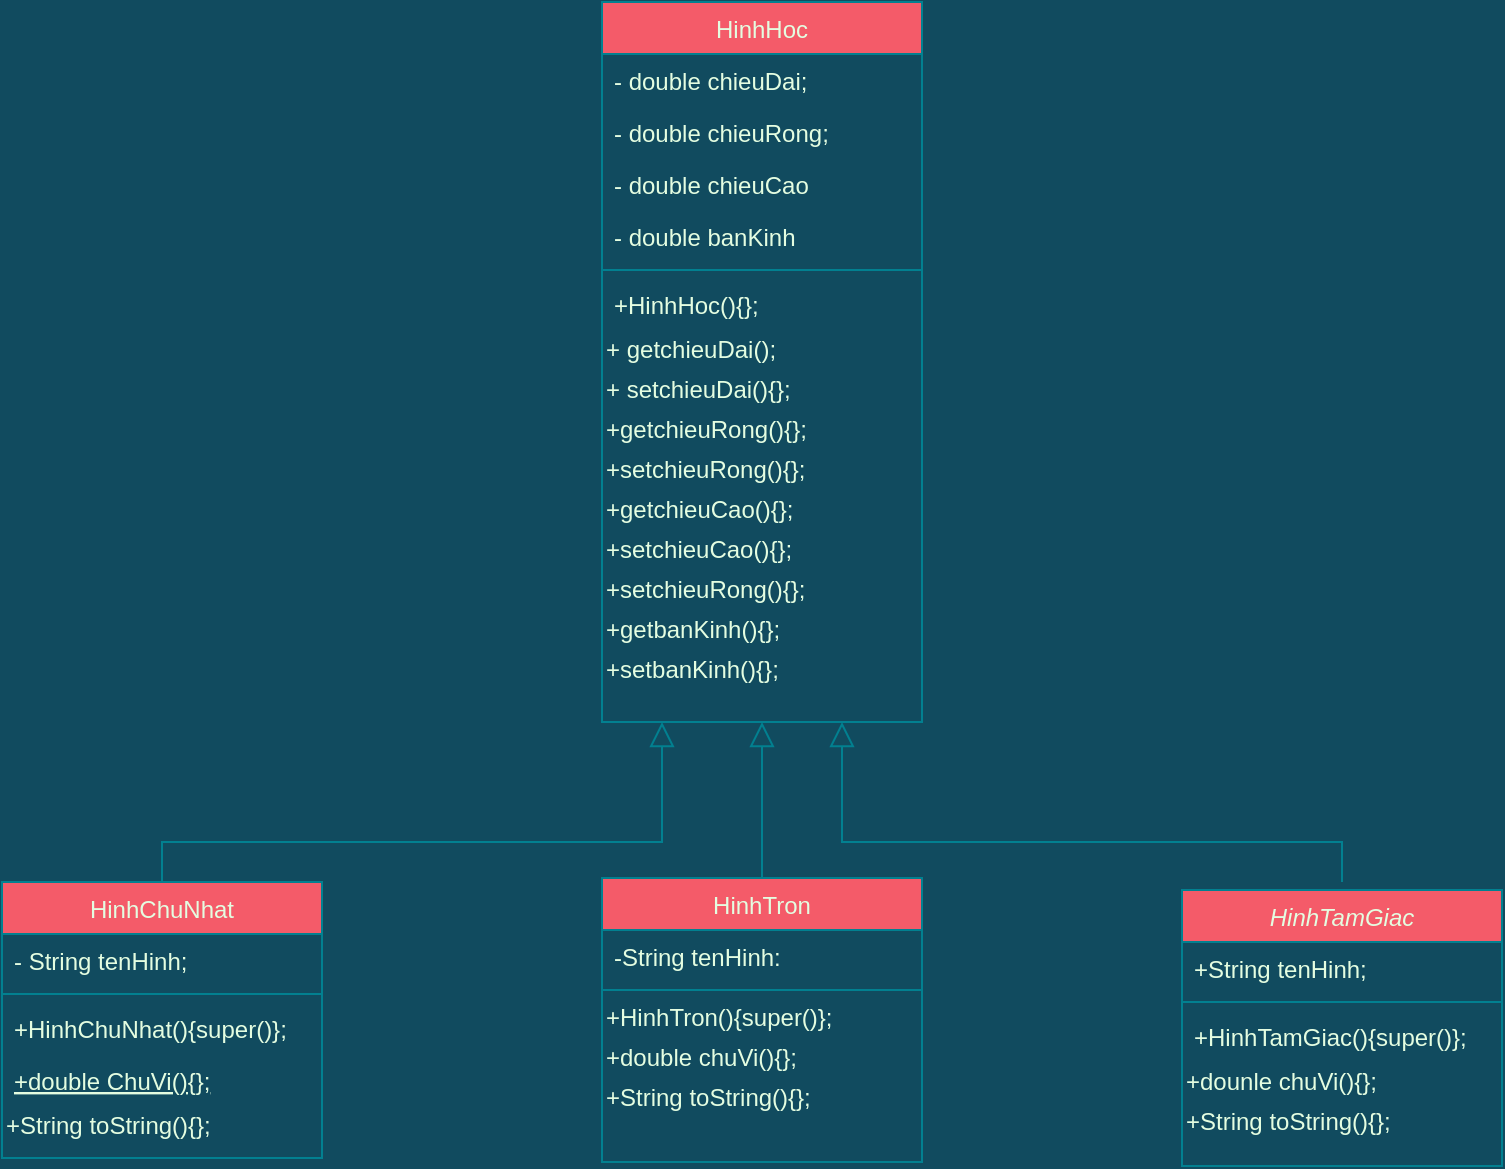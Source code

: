 <mxfile version="13.7.7" type="github">
  <diagram id="C5RBs43oDa-KdzZeNtuy" name="Page-1">
    <mxGraphModel dx="768" dy="415" grid="1" gridSize="10" guides="1" tooltips="1" connect="1" arrows="1" fold="1" page="1" pageScale="1" pageWidth="827" pageHeight="1169" background="#114B5F" math="0" shadow="0">
      <root>
        <mxCell id="WIyWlLk6GJQsqaUBKTNV-0" />
        <mxCell id="WIyWlLk6GJQsqaUBKTNV-1" parent="WIyWlLk6GJQsqaUBKTNV-0" />
        <mxCell id="zkfFHV4jXpPFQw0GAbJ--16" value="" style="endArrow=block;endSize=10;endFill=0;shadow=0;strokeWidth=1;rounded=0;edgeStyle=elbowEdgeStyle;elbow=vertical;labelBackgroundColor=#114B5F;strokeColor=#028090;fontColor=#E4FDE1;entryX=0.5;entryY=1;entryDx=0;entryDy=0;" parent="WIyWlLk6GJQsqaUBKTNV-1" source="zkfFHV4jXpPFQw0GAbJ--13" target="zkfFHV4jXpPFQw0GAbJ--17" edge="1">
          <mxGeometry width="160" relative="1" as="geometry">
            <mxPoint x="210" y="373" as="sourcePoint" />
            <mxPoint x="370" y="460" as="targetPoint" />
            <Array as="points">
              <mxPoint x="400" y="520" />
              <mxPoint x="370" y="490" />
              <mxPoint x="370" y="460" />
              <mxPoint x="370" y="490" />
            </Array>
          </mxGeometry>
        </mxCell>
        <mxCell id="zkfFHV4jXpPFQw0GAbJ--17" value="HinhHoc" style="swimlane;fontStyle=0;align=center;verticalAlign=top;childLayout=stackLayout;horizontal=1;startSize=26;horizontalStack=0;resizeParent=1;resizeLast=0;collapsible=1;marginBottom=0;rounded=0;shadow=0;strokeWidth=1;fontColor=#E4FDE1;fillColor=#F45B69;strokeColor=#028090;" parent="WIyWlLk6GJQsqaUBKTNV-1" vertex="1">
          <mxGeometry x="320" y="100" width="160" height="360" as="geometry">
            <mxRectangle x="550" y="140" width="160" height="26" as="alternateBounds" />
          </mxGeometry>
        </mxCell>
        <mxCell id="zkfFHV4jXpPFQw0GAbJ--18" value="- double chieuDai;&#xa;" style="text;align=left;verticalAlign=top;spacingLeft=4;spacingRight=4;overflow=hidden;rotatable=0;points=[[0,0.5],[1,0.5]];portConstraint=eastwest;fontColor=#E4FDE1;" parent="zkfFHV4jXpPFQw0GAbJ--17" vertex="1">
          <mxGeometry y="26" width="160" height="26" as="geometry" />
        </mxCell>
        <mxCell id="zkfFHV4jXpPFQw0GAbJ--19" value="- double chieuRong;" style="text;align=left;verticalAlign=top;spacingLeft=4;spacingRight=4;overflow=hidden;rotatable=0;points=[[0,0.5],[1,0.5]];portConstraint=eastwest;rounded=0;shadow=0;html=0;fontColor=#E4FDE1;" parent="zkfFHV4jXpPFQw0GAbJ--17" vertex="1">
          <mxGeometry y="52" width="160" height="26" as="geometry" />
        </mxCell>
        <mxCell id="zkfFHV4jXpPFQw0GAbJ--20" value="- double chieuCao" style="text;align=left;verticalAlign=top;spacingLeft=4;spacingRight=4;overflow=hidden;rotatable=0;points=[[0,0.5],[1,0.5]];portConstraint=eastwest;rounded=0;shadow=0;html=0;fontColor=#E4FDE1;" parent="zkfFHV4jXpPFQw0GAbJ--17" vertex="1">
          <mxGeometry y="78" width="160" height="26" as="geometry" />
        </mxCell>
        <mxCell id="zkfFHV4jXpPFQw0GAbJ--21" value="- double banKinh" style="text;align=left;verticalAlign=top;spacingLeft=4;spacingRight=4;overflow=hidden;rotatable=0;points=[[0,0.5],[1,0.5]];portConstraint=eastwest;rounded=0;shadow=0;html=0;fontColor=#E4FDE1;" parent="zkfFHV4jXpPFQw0GAbJ--17" vertex="1">
          <mxGeometry y="104" width="160" height="26" as="geometry" />
        </mxCell>
        <mxCell id="zkfFHV4jXpPFQw0GAbJ--23" value="" style="line;html=1;strokeWidth=1;align=left;verticalAlign=middle;spacingTop=-1;spacingLeft=3;spacingRight=3;rotatable=0;labelPosition=right;points=[];portConstraint=eastwest;fontColor=#E4FDE1;labelBackgroundColor=#114B5F;fillColor=#F45B69;strokeColor=#028090;" parent="zkfFHV4jXpPFQw0GAbJ--17" vertex="1">
          <mxGeometry y="130" width="160" height="8" as="geometry" />
        </mxCell>
        <mxCell id="zkfFHV4jXpPFQw0GAbJ--24" value="+HinhHoc(){};" style="text;align=left;verticalAlign=top;spacingLeft=4;spacingRight=4;overflow=hidden;rotatable=0;points=[[0,0.5],[1,0.5]];portConstraint=eastwest;fontColor=#E4FDE1;" parent="zkfFHV4jXpPFQw0GAbJ--17" vertex="1">
          <mxGeometry y="138" width="160" height="26" as="geometry" />
        </mxCell>
        <mxCell id="IrJBXU10-cj3w7IDMTig-3" value="+ getchieuDai();&lt;br&gt;" style="text;html=1;align=left;verticalAlign=middle;resizable=0;points=[];autosize=1;fontColor=#E4FDE1;" vertex="1" parent="zkfFHV4jXpPFQw0GAbJ--17">
          <mxGeometry y="164" width="160" height="20" as="geometry" />
        </mxCell>
        <mxCell id="IrJBXU10-cj3w7IDMTig-5" value="+ setchieuDai(){};" style="text;html=1;align=left;verticalAlign=middle;resizable=0;points=[];autosize=1;fontColor=#E4FDE1;" vertex="1" parent="zkfFHV4jXpPFQw0GAbJ--17">
          <mxGeometry y="184" width="160" height="20" as="geometry" />
        </mxCell>
        <mxCell id="IrJBXU10-cj3w7IDMTig-6" value="+getchieuRong(){};" style="text;html=1;align=left;verticalAlign=middle;resizable=0;points=[];autosize=1;fontColor=#E4FDE1;" vertex="1" parent="zkfFHV4jXpPFQw0GAbJ--17">
          <mxGeometry y="204" width="160" height="20" as="geometry" />
        </mxCell>
        <mxCell id="IrJBXU10-cj3w7IDMTig-7" value="+setchieuRong(){};" style="text;html=1;align=left;verticalAlign=middle;resizable=0;points=[];autosize=1;fontColor=#E4FDE1;" vertex="1" parent="zkfFHV4jXpPFQw0GAbJ--17">
          <mxGeometry y="224" width="160" height="20" as="geometry" />
        </mxCell>
        <mxCell id="IrJBXU10-cj3w7IDMTig-11" value="+getchieuCao(){};" style="text;html=1;align=left;verticalAlign=middle;resizable=0;points=[];autosize=1;fontColor=#E4FDE1;" vertex="1" parent="zkfFHV4jXpPFQw0GAbJ--17">
          <mxGeometry y="244" width="160" height="20" as="geometry" />
        </mxCell>
        <mxCell id="IrJBXU10-cj3w7IDMTig-12" value="+setchieuCao(){};" style="text;html=1;align=left;verticalAlign=middle;resizable=0;points=[];autosize=1;fontColor=#E4FDE1;" vertex="1" parent="zkfFHV4jXpPFQw0GAbJ--17">
          <mxGeometry y="264" width="160" height="20" as="geometry" />
        </mxCell>
        <mxCell id="IrJBXU10-cj3w7IDMTig-13" value="+setchieuRong(){};" style="text;html=1;align=left;verticalAlign=middle;resizable=0;points=[];autosize=1;fontColor=#E4FDE1;" vertex="1" parent="zkfFHV4jXpPFQw0GAbJ--17">
          <mxGeometry y="284" width="160" height="20" as="geometry" />
        </mxCell>
        <mxCell id="IrJBXU10-cj3w7IDMTig-15" value="+getbanKinh(){};" style="text;html=1;align=left;verticalAlign=middle;resizable=0;points=[];autosize=1;fontColor=#E4FDE1;" vertex="1" parent="zkfFHV4jXpPFQw0GAbJ--17">
          <mxGeometry y="304" width="160" height="20" as="geometry" />
        </mxCell>
        <mxCell id="IrJBXU10-cj3w7IDMTig-16" value="+setbanKinh(){};" style="text;html=1;align=left;verticalAlign=middle;resizable=0;points=[];autosize=1;fontColor=#E4FDE1;" vertex="1" parent="zkfFHV4jXpPFQw0GAbJ--17">
          <mxGeometry y="324" width="160" height="20" as="geometry" />
        </mxCell>
        <mxCell id="IrJBXU10-cj3w7IDMTig-14" value="" style="endArrow=block;endSize=10;endFill=0;shadow=0;strokeWidth=1;rounded=0;edgeStyle=elbowEdgeStyle;elbow=vertical;labelBackgroundColor=#114B5F;strokeColor=#028090;fontColor=#E4FDE1;" edge="1" parent="WIyWlLk6GJQsqaUBKTNV-1" source="zkfFHV4jXpPFQw0GAbJ--6">
          <mxGeometry width="160" relative="1" as="geometry">
            <mxPoint x="190" y="609.118" as="sourcePoint" />
            <mxPoint x="350" y="460" as="targetPoint" />
            <Array as="points">
              <mxPoint x="260" y="520" />
              <mxPoint x="300" y="530" />
            </Array>
          </mxGeometry>
        </mxCell>
        <mxCell id="zkfFHV4jXpPFQw0GAbJ--6" value="HinhChuNhat" style="swimlane;fontStyle=0;align=center;verticalAlign=top;childLayout=stackLayout;horizontal=1;startSize=26;horizontalStack=0;resizeParent=1;resizeLast=0;collapsible=1;marginBottom=0;rounded=0;shadow=0;strokeWidth=1;fillColor=#F45B69;strokeColor=#028090;fontColor=#E4FDE1;" parent="WIyWlLk6GJQsqaUBKTNV-1" vertex="1">
          <mxGeometry x="20" y="540" width="160" height="138" as="geometry">
            <mxRectangle x="130" y="380" width="160" height="26" as="alternateBounds" />
          </mxGeometry>
        </mxCell>
        <mxCell id="zkfFHV4jXpPFQw0GAbJ--7" value="- String tenHinh;" style="text;align=left;verticalAlign=top;spacingLeft=4;spacingRight=4;overflow=hidden;rotatable=0;points=[[0,0.5],[1,0.5]];portConstraint=eastwest;fontColor=#E4FDE1;" parent="zkfFHV4jXpPFQw0GAbJ--6" vertex="1">
          <mxGeometry y="26" width="160" height="26" as="geometry" />
        </mxCell>
        <mxCell id="zkfFHV4jXpPFQw0GAbJ--9" value="" style="line;html=1;strokeWidth=1;align=left;verticalAlign=middle;spacingTop=-1;spacingLeft=3;spacingRight=3;rotatable=0;labelPosition=right;points=[];portConstraint=eastwest;labelBackgroundColor=#114B5F;fillColor=#F45B69;strokeColor=#028090;fontColor=#E4FDE1;" parent="zkfFHV4jXpPFQw0GAbJ--6" vertex="1">
          <mxGeometry y="52" width="160" height="8" as="geometry" />
        </mxCell>
        <mxCell id="zkfFHV4jXpPFQw0GAbJ--11" value="+HinhChuNhat(){super()};" style="text;align=left;verticalAlign=top;spacingLeft=4;spacingRight=4;overflow=hidden;rotatable=0;points=[[0,0.5],[1,0.5]];portConstraint=eastwest;fontColor=#E4FDE1;" parent="zkfFHV4jXpPFQw0GAbJ--6" vertex="1">
          <mxGeometry y="60" width="160" height="26" as="geometry" />
        </mxCell>
        <mxCell id="zkfFHV4jXpPFQw0GAbJ--10" value="+double ChuVi(){};&#xa;" style="text;align=left;verticalAlign=top;spacingLeft=4;spacingRight=4;overflow=hidden;rotatable=0;points=[[0,0.5],[1,0.5]];portConstraint=eastwest;fontStyle=4;fontColor=#E4FDE1;" parent="zkfFHV4jXpPFQw0GAbJ--6" vertex="1">
          <mxGeometry y="86" width="160" height="26" as="geometry" />
        </mxCell>
        <mxCell id="IrJBXU10-cj3w7IDMTig-20" value="+String toString(){};" style="text;html=1;align=left;verticalAlign=middle;resizable=0;points=[];autosize=1;fontColor=#E4FDE1;" vertex="1" parent="zkfFHV4jXpPFQw0GAbJ--6">
          <mxGeometry y="112" width="160" height="20" as="geometry" />
        </mxCell>
        <mxCell id="IrJBXU10-cj3w7IDMTig-19" value="" style="endArrow=block;endSize=10;endFill=0;shadow=0;strokeWidth=1;rounded=0;edgeStyle=elbowEdgeStyle;elbow=vertical;entryX=0.75;entryY=1;entryDx=0;entryDy=0;labelBackgroundColor=#114B5F;strokeColor=#028090;fontColor=#E4FDE1;" edge="1" parent="WIyWlLk6GJQsqaUBKTNV-1" target="zkfFHV4jXpPFQw0GAbJ--17">
          <mxGeometry width="160" relative="1" as="geometry">
            <mxPoint x="690" y="540" as="sourcePoint" />
            <mxPoint x="410" y="480" as="targetPoint" />
            <Array as="points">
              <mxPoint x="470" y="520" />
              <mxPoint x="440" y="520" />
              <mxPoint x="430" y="520" />
              <mxPoint x="420" y="520" />
              <mxPoint x="570" y="520" />
              <mxPoint x="600" y="480" />
              <mxPoint x="680" y="360" />
              <mxPoint x="670" y="410" />
              <mxPoint x="520" y="520" />
              <mxPoint x="850" y="590" />
            </Array>
          </mxGeometry>
        </mxCell>
        <mxCell id="zkfFHV4jXpPFQw0GAbJ--0" value="HinhTamGiac" style="swimlane;fontStyle=2;align=center;verticalAlign=top;childLayout=stackLayout;horizontal=1;startSize=26;horizontalStack=0;resizeParent=1;resizeLast=0;collapsible=1;marginBottom=0;rounded=0;shadow=0;strokeWidth=1;fillColor=#F45B69;strokeColor=#028090;fontColor=#E4FDE1;" parent="WIyWlLk6GJQsqaUBKTNV-1" vertex="1">
          <mxGeometry x="610" y="544" width="160" height="138" as="geometry">
            <mxRectangle x="230" y="140" width="160" height="26" as="alternateBounds" />
          </mxGeometry>
        </mxCell>
        <mxCell id="zkfFHV4jXpPFQw0GAbJ--2" value="+String tenHinh;" style="text;align=left;verticalAlign=top;spacingLeft=4;spacingRight=4;overflow=hidden;rotatable=0;points=[[0,0.5],[1,0.5]];portConstraint=eastwest;rounded=0;shadow=0;html=0;fontColor=#E4FDE1;" parent="zkfFHV4jXpPFQw0GAbJ--0" vertex="1">
          <mxGeometry y="26" width="160" height="26" as="geometry" />
        </mxCell>
        <mxCell id="zkfFHV4jXpPFQw0GAbJ--4" value="" style="line;html=1;strokeWidth=1;align=left;verticalAlign=middle;spacingTop=-1;spacingLeft=3;spacingRight=3;rotatable=0;labelPosition=right;points=[];portConstraint=eastwest;labelBackgroundColor=#114B5F;fillColor=#F45B69;strokeColor=#028090;fontColor=#E4FDE1;" parent="zkfFHV4jXpPFQw0GAbJ--0" vertex="1">
          <mxGeometry y="52" width="160" height="8" as="geometry" />
        </mxCell>
        <mxCell id="zkfFHV4jXpPFQw0GAbJ--5" value="+HinhTamGiac(){super()};" style="text;align=left;verticalAlign=top;spacingLeft=4;spacingRight=4;overflow=hidden;rotatable=0;points=[[0,0.5],[1,0.5]];portConstraint=eastwest;fontColor=#E4FDE1;" parent="zkfFHV4jXpPFQw0GAbJ--0" vertex="1">
          <mxGeometry y="60" width="160" height="26" as="geometry" />
        </mxCell>
        <mxCell id="IrJBXU10-cj3w7IDMTig-24" value="+dounle chuVi(){};" style="text;html=1;align=left;verticalAlign=middle;resizable=0;points=[];autosize=1;fontColor=#E4FDE1;" vertex="1" parent="zkfFHV4jXpPFQw0GAbJ--0">
          <mxGeometry y="86" width="160" height="20" as="geometry" />
        </mxCell>
        <mxCell id="IrJBXU10-cj3w7IDMTig-25" value="+String toString(){};" style="text;html=1;align=left;verticalAlign=middle;resizable=0;points=[];autosize=1;fontColor=#E4FDE1;" vertex="1" parent="zkfFHV4jXpPFQw0GAbJ--0">
          <mxGeometry y="106" width="160" height="20" as="geometry" />
        </mxCell>
        <mxCell id="zkfFHV4jXpPFQw0GAbJ--13" value="HinhTron" style="swimlane;fontStyle=0;align=center;verticalAlign=top;childLayout=stackLayout;horizontal=1;startSize=26;horizontalStack=0;resizeParent=1;resizeLast=0;collapsible=1;marginBottom=0;rounded=0;shadow=0;strokeWidth=1;fillColor=#F45B69;strokeColor=#028090;fontColor=#E4FDE1;" parent="WIyWlLk6GJQsqaUBKTNV-1" vertex="1">
          <mxGeometry x="320" y="538" width="160" height="142" as="geometry">
            <mxRectangle x="340" y="380" width="170" height="26" as="alternateBounds" />
          </mxGeometry>
        </mxCell>
        <mxCell id="zkfFHV4jXpPFQw0GAbJ--14" value="-String tenHinh:" style="text;align=left;verticalAlign=top;spacingLeft=4;spacingRight=4;overflow=hidden;rotatable=0;points=[[0,0.5],[1,0.5]];portConstraint=eastwest;fontColor=#E4FDE1;" parent="zkfFHV4jXpPFQw0GAbJ--13" vertex="1">
          <mxGeometry y="26" width="160" height="26" as="geometry" />
        </mxCell>
        <mxCell id="zkfFHV4jXpPFQw0GAbJ--15" value="" style="line;html=1;strokeWidth=1;align=left;verticalAlign=middle;spacingTop=-1;spacingLeft=3;spacingRight=3;rotatable=0;labelPosition=right;points=[];portConstraint=eastwest;labelBackgroundColor=#114B5F;fillColor=#F45B69;strokeColor=#028090;fontColor=#E4FDE1;" parent="zkfFHV4jXpPFQw0GAbJ--13" vertex="1">
          <mxGeometry y="52" width="160" height="8" as="geometry" />
        </mxCell>
        <mxCell id="IrJBXU10-cj3w7IDMTig-21" value="+HinhTron(){super()};" style="text;html=1;align=left;verticalAlign=middle;resizable=0;points=[];autosize=1;fontColor=#E4FDE1;" vertex="1" parent="zkfFHV4jXpPFQw0GAbJ--13">
          <mxGeometry y="60" width="160" height="20" as="geometry" />
        </mxCell>
        <mxCell id="IrJBXU10-cj3w7IDMTig-22" value="+double chuVi(){};" style="text;html=1;align=left;verticalAlign=middle;resizable=0;points=[];autosize=1;fontColor=#E4FDE1;" vertex="1" parent="zkfFHV4jXpPFQw0GAbJ--13">
          <mxGeometry y="80" width="160" height="20" as="geometry" />
        </mxCell>
        <mxCell id="IrJBXU10-cj3w7IDMTig-23" value="+String toString(){};" style="text;html=1;align=left;verticalAlign=middle;resizable=0;points=[];autosize=1;fontColor=#E4FDE1;" vertex="1" parent="zkfFHV4jXpPFQw0GAbJ--13">
          <mxGeometry y="100" width="160" height="20" as="geometry" />
        </mxCell>
      </root>
    </mxGraphModel>
  </diagram>
</mxfile>
